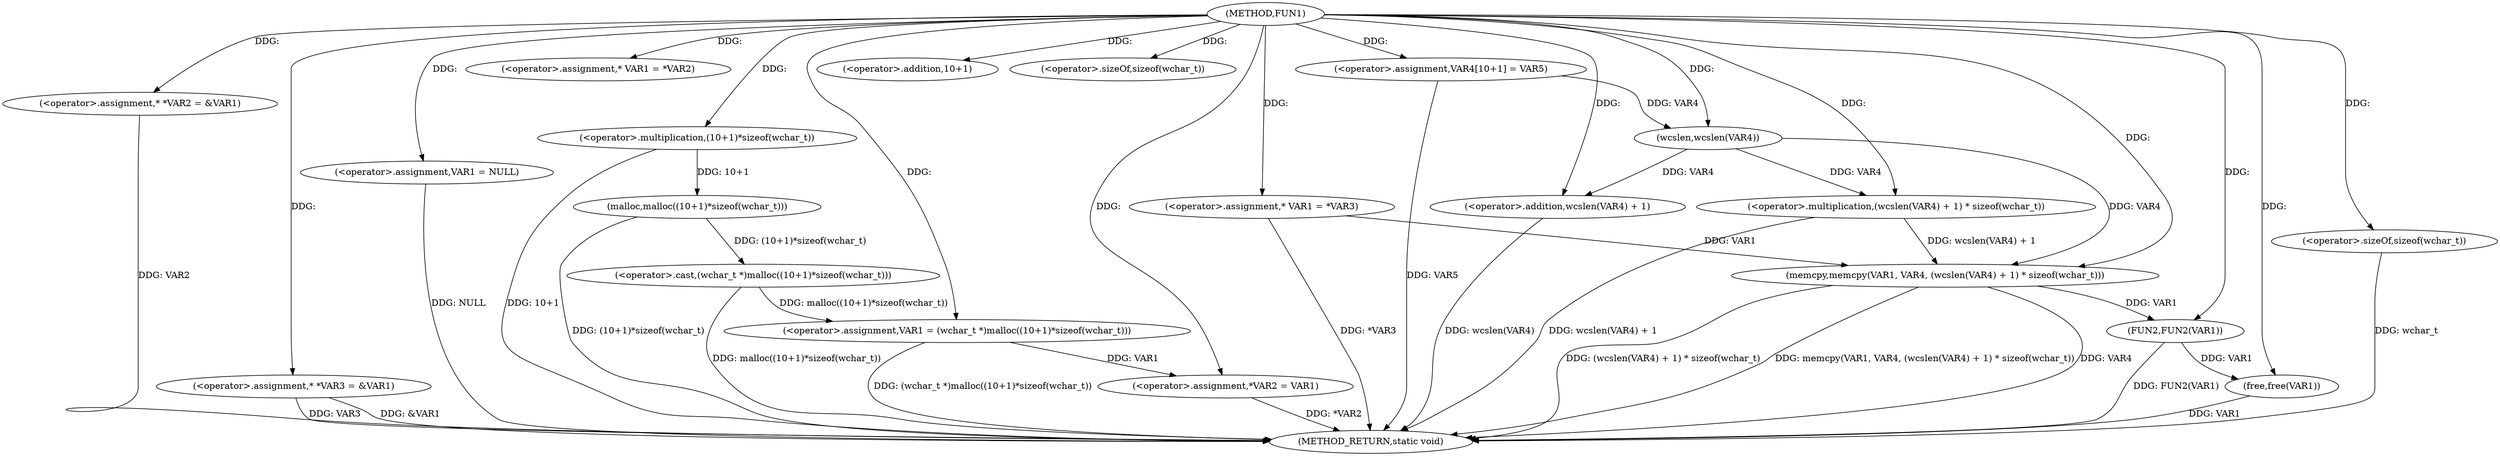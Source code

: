 digraph FUN1 {  
"1000100" [label = "(METHOD,FUN1)" ]
"1000162" [label = "(METHOD_RETURN,static void)" ]
"1000104" [label = "(<operator>.assignment,* *VAR2 = &VAR1)" ]
"1000109" [label = "(<operator>.assignment,* *VAR3 = &VAR1)" ]
"1000113" [label = "(<operator>.assignment,VAR1 = NULL)" ]
"1000118" [label = "(<operator>.assignment,* VAR1 = *VAR2)" ]
"1000122" [label = "(<operator>.assignment,VAR1 = (wchar_t *)malloc((10+1)*sizeof(wchar_t)))" ]
"1000124" [label = "(<operator>.cast,(wchar_t *)malloc((10+1)*sizeof(wchar_t)))" ]
"1000126" [label = "(malloc,malloc((10+1)*sizeof(wchar_t)))" ]
"1000127" [label = "(<operator>.multiplication,(10+1)*sizeof(wchar_t))" ]
"1000128" [label = "(<operator>.addition,10+1)" ]
"1000131" [label = "(<operator>.sizeOf,sizeof(wchar_t))" ]
"1000133" [label = "(<operator>.assignment,*VAR2 = VAR1)" ]
"1000139" [label = "(<operator>.assignment,* VAR1 = *VAR3)" ]
"1000145" [label = "(<operator>.assignment,VAR4[10+1] = VAR5)" ]
"1000148" [label = "(memcpy,memcpy(VAR1, VAR4, (wcslen(VAR4) + 1) * sizeof(wchar_t)))" ]
"1000151" [label = "(<operator>.multiplication,(wcslen(VAR4) + 1) * sizeof(wchar_t))" ]
"1000152" [label = "(<operator>.addition,wcslen(VAR4) + 1)" ]
"1000153" [label = "(wcslen,wcslen(VAR4))" ]
"1000156" [label = "(<operator>.sizeOf,sizeof(wchar_t))" ]
"1000158" [label = "(FUN2,FUN2(VAR1))" ]
"1000160" [label = "(free,free(VAR1))" ]
  "1000124" -> "1000162"  [ label = "DDG: malloc((10+1)*sizeof(wchar_t))"] 
  "1000148" -> "1000162"  [ label = "DDG: (wcslen(VAR4) + 1) * sizeof(wchar_t)"] 
  "1000156" -> "1000162"  [ label = "DDG: wchar_t"] 
  "1000104" -> "1000162"  [ label = "DDG: VAR2"] 
  "1000151" -> "1000162"  [ label = "DDG: wcslen(VAR4) + 1"] 
  "1000113" -> "1000162"  [ label = "DDG: NULL"] 
  "1000148" -> "1000162"  [ label = "DDG: memcpy(VAR1, VAR4, (wcslen(VAR4) + 1) * sizeof(wchar_t))"] 
  "1000148" -> "1000162"  [ label = "DDG: VAR4"] 
  "1000122" -> "1000162"  [ label = "DDG: (wchar_t *)malloc((10+1)*sizeof(wchar_t))"] 
  "1000139" -> "1000162"  [ label = "DDG: *VAR3"] 
  "1000158" -> "1000162"  [ label = "DDG: FUN2(VAR1)"] 
  "1000133" -> "1000162"  [ label = "DDG: *VAR2"] 
  "1000126" -> "1000162"  [ label = "DDG: (10+1)*sizeof(wchar_t)"] 
  "1000152" -> "1000162"  [ label = "DDG: wcslen(VAR4)"] 
  "1000109" -> "1000162"  [ label = "DDG: VAR3"] 
  "1000127" -> "1000162"  [ label = "DDG: 10+1"] 
  "1000145" -> "1000162"  [ label = "DDG: VAR5"] 
  "1000109" -> "1000162"  [ label = "DDG: &VAR1"] 
  "1000160" -> "1000162"  [ label = "DDG: VAR1"] 
  "1000100" -> "1000104"  [ label = "DDG: "] 
  "1000100" -> "1000109"  [ label = "DDG: "] 
  "1000100" -> "1000113"  [ label = "DDG: "] 
  "1000100" -> "1000118"  [ label = "DDG: "] 
  "1000124" -> "1000122"  [ label = "DDG: malloc((10+1)*sizeof(wchar_t))"] 
  "1000100" -> "1000122"  [ label = "DDG: "] 
  "1000126" -> "1000124"  [ label = "DDG: (10+1)*sizeof(wchar_t)"] 
  "1000127" -> "1000126"  [ label = "DDG: 10+1"] 
  "1000100" -> "1000127"  [ label = "DDG: "] 
  "1000100" -> "1000128"  [ label = "DDG: "] 
  "1000100" -> "1000131"  [ label = "DDG: "] 
  "1000122" -> "1000133"  [ label = "DDG: VAR1"] 
  "1000100" -> "1000133"  [ label = "DDG: "] 
  "1000100" -> "1000139"  [ label = "DDG: "] 
  "1000100" -> "1000145"  [ label = "DDG: "] 
  "1000139" -> "1000148"  [ label = "DDG: VAR1"] 
  "1000100" -> "1000148"  [ label = "DDG: "] 
  "1000153" -> "1000148"  [ label = "DDG: VAR4"] 
  "1000151" -> "1000148"  [ label = "DDG: wcslen(VAR4) + 1"] 
  "1000153" -> "1000151"  [ label = "DDG: VAR4"] 
  "1000100" -> "1000151"  [ label = "DDG: "] 
  "1000153" -> "1000152"  [ label = "DDG: VAR4"] 
  "1000145" -> "1000153"  [ label = "DDG: VAR4"] 
  "1000100" -> "1000153"  [ label = "DDG: "] 
  "1000100" -> "1000152"  [ label = "DDG: "] 
  "1000100" -> "1000156"  [ label = "DDG: "] 
  "1000148" -> "1000158"  [ label = "DDG: VAR1"] 
  "1000100" -> "1000158"  [ label = "DDG: "] 
  "1000158" -> "1000160"  [ label = "DDG: VAR1"] 
  "1000100" -> "1000160"  [ label = "DDG: "] 
}

